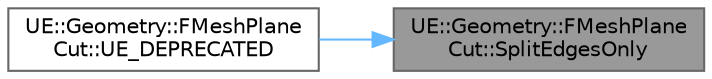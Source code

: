 digraph "UE::Geometry::FMeshPlaneCut::SplitEdgesOnly"
{
 // INTERACTIVE_SVG=YES
 // LATEX_PDF_SIZE
  bgcolor="transparent";
  edge [fontname=Helvetica,fontsize=10,labelfontname=Helvetica,labelfontsize=10];
  node [fontname=Helvetica,fontsize=10,shape=box,height=0.2,width=0.4];
  rankdir="RL";
  Node1 [id="Node000001",label="UE::Geometry::FMeshPlane\lCut::SplitEdgesOnly",height=0.2,width=0.4,color="gray40", fillcolor="grey60", style="filled", fontcolor="black",tooltip="Compute the plane cut by splitting mesh edges that cross the cut plane, and then optionally update gr..."];
  Node1 -> Node2 [id="edge1_Node000001_Node000002",dir="back",color="steelblue1",style="solid",tooltip=" "];
  Node2 [id="Node000002",label="UE::Geometry::FMeshPlane\lCut::UE_DEPRECATED",height=0.2,width=0.4,color="grey40", fillcolor="white", style="filled",URL="$d6/d74/classUE_1_1Geometry_1_1FMeshPlaneCut.html#a06cb6afe393ebcc032e10cf5260a2ee1",tooltip=" "];
}
